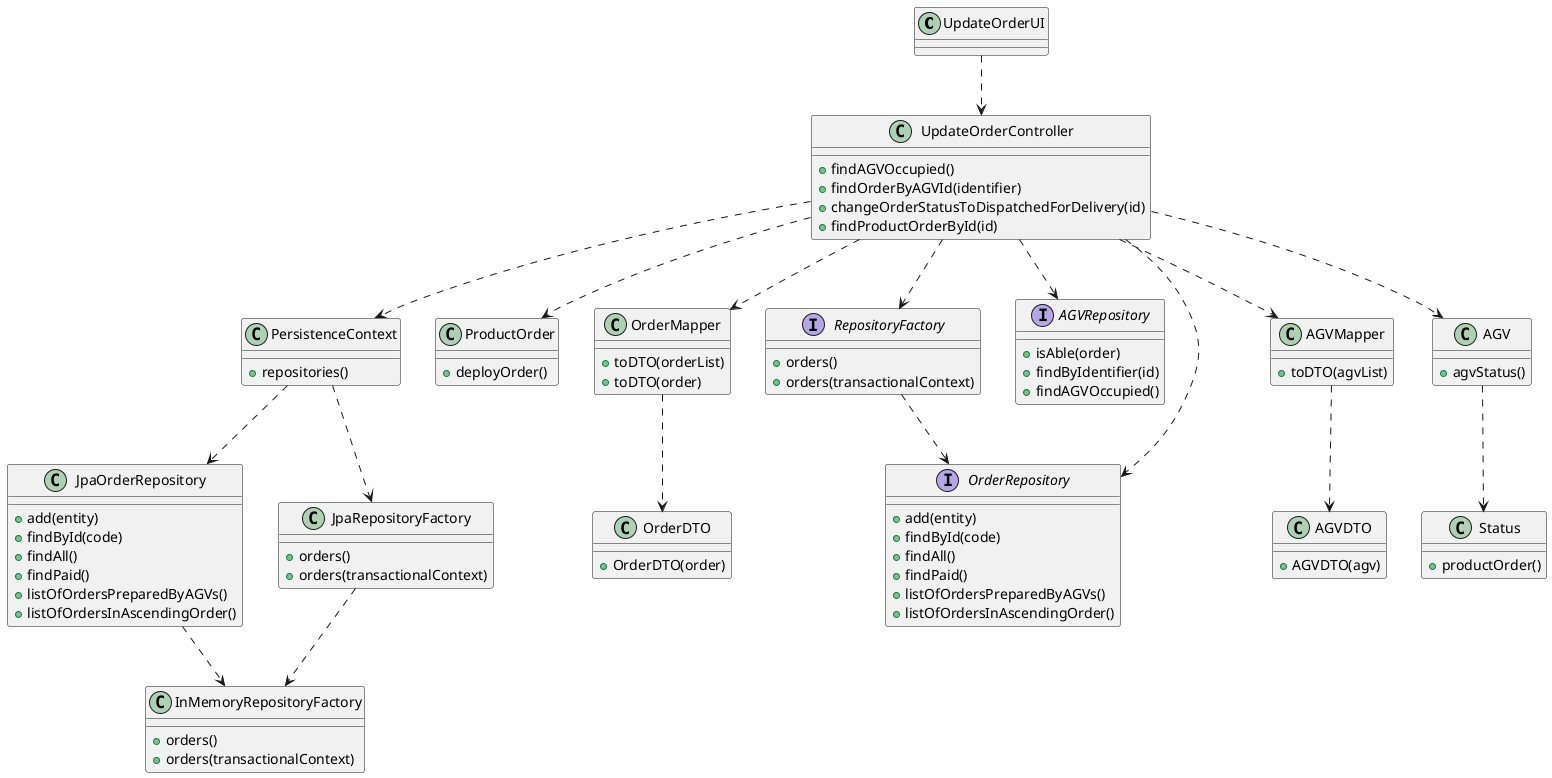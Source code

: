 @startuml

class UpdateOrderUI

class UpdateOrderController {
+ findAGVOccupied()
+ findOrderByAGVId(identifier)
+ changeOrderStatusToDispatchedForDelivery(id)
+ findProductOrderById(id)
}

class PersistenceContext {
+ repositories()
}

class ProductOrder {
+ deployOrder()
}

class OrderDTO {
+ OrderDTO(order)
}

class OrderMapper {
+ toDTO(orderList)
+ toDTO(order)
}

interface RepositoryFactory {
+ orders()
+ orders(transactionalContext)
}

interface AGVRepository {
+ isAble(order)
+ findByIdentifier(id)
+ findAGVOccupied()
}

class AGVDTO {
+ AGVDTO(agv)
}

class AGVMapper {
+ toDTO(agvList)
}

class AGV {
+ agvStatus()
}

class Status{
+ productOrder()
}

interface OrderRepository {
+ add(entity)
+ findById(code)
+ findAll()
+ findPaid()
+ listOfOrdersPreparedByAGVs()
+ listOfOrdersInAscendingOrder()
}

class JpaOrderRepository {
+ add(entity)
+ findById(code)
+ findAll()
+ findPaid()
+ listOfOrdersPreparedByAGVs()
+ listOfOrdersInAscendingOrder()
}

class JpaRepositoryFactory {
+ orders()
+ orders(transactionalContext)
}

class InMemoryRepositoryFactory {
+ orders()
+ orders(transactionalContext)
}

'----------Relationships

UpdateOrderUI ..> UpdateOrderController

UpdateOrderController ..> PersistenceContext
UpdateOrderController ..> RepositoryFactory
UpdateOrderController ..> OrderRepository
UpdateOrderController ..> OrderMapper
UpdateOrderController ..> ProductOrder
UpdateOrderController ..> AGVRepository
UpdateOrderController ..> AGVMapper
UpdateOrderController ..> AGV

AGV ..> Status

RepositoryFactory ..> OrderRepository
PersistenceContext ..> JpaOrderRepository
PersistenceContext ..> JpaRepositoryFactory
JpaOrderRepository ..> InMemoryRepositoryFactory
JpaRepositoryFactory ..> InMemoryRepositoryFactory

OrderMapper ..> OrderDTO
AGVMapper ..> AGVDTO

@enduml